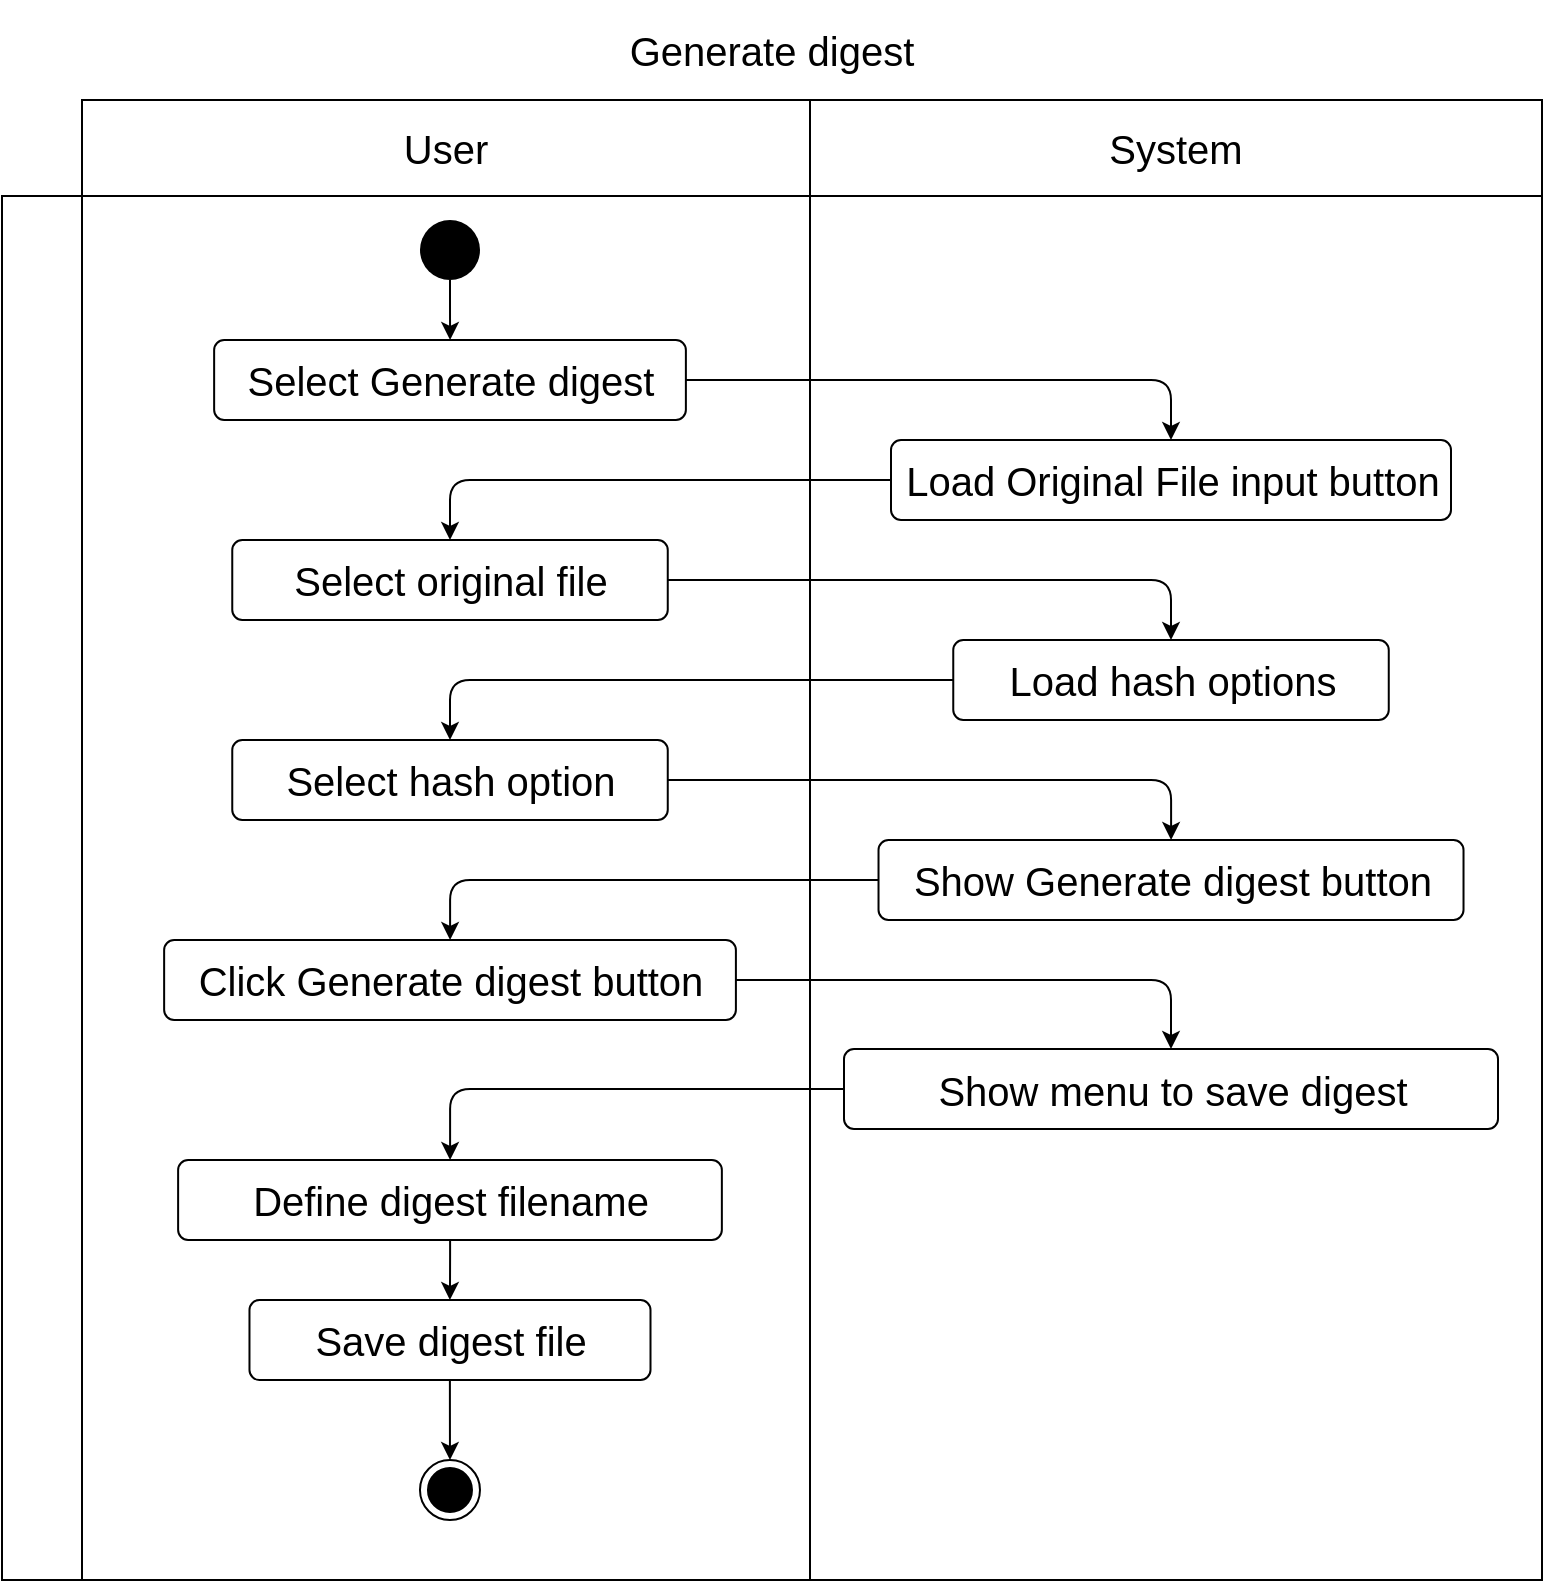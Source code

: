 <mxfile>
    <diagram id="uMMb-96oqo9kG98ndbNT" name="Page-1">
        <mxGraphModel dx="1313" dy="685" grid="1" gridSize="10" guides="1" tooltips="1" connect="1" arrows="1" fold="1" page="1" pageScale="1" pageWidth="827" pageHeight="1169" math="0" shadow="0">
            <root>
                <mxCell id="0"/>
                <mxCell id="1" parent="0"/>
                <mxCell id="2" value="Generate digest" style="shape=table;html=1;whiteSpace=wrap;startSize=50;container=1;collapsible=0;childLayout=tableLayout;fillColor=none;swimlaneFillColor=none;strokeColor=none;fontSize=20;" vertex="1" parent="1">
                    <mxGeometry x="29" y="40" width="770" height="790" as="geometry"/>
                </mxCell>
                <mxCell id="3" value="" style="shape=partialRectangle;html=1;whiteSpace=wrap;collapsible=0;dropTarget=0;pointerEvents=0;fillColor=none;top=0;left=0;bottom=0;right=0;points=[[0,0.5],[1,0.5]];portConstraint=eastwest;strokeColor=none;fontSize=20;" vertex="1" parent="2">
                    <mxGeometry y="50" width="770" height="48" as="geometry"/>
                </mxCell>
                <mxCell id="4" value="" style="shape=partialRectangle;html=1;whiteSpace=wrap;connectable=0;fillColor=none;top=1;left=1;bottom=1;right=1;overflow=hidden;strokeColor=none;fontSize=20;" vertex="1" parent="3">
                    <mxGeometry width="40" height="48" as="geometry"/>
                </mxCell>
                <mxCell id="5" value="User" style="shape=partialRectangle;html=1;whiteSpace=wrap;connectable=0;fillColor=none;top=1;left=1;bottom=1;right=1;overflow=hidden;fontSize=20;" vertex="1" parent="3">
                    <mxGeometry x="40" width="364" height="48" as="geometry"/>
                </mxCell>
                <mxCell id="6" value="System" style="shape=partialRectangle;html=1;whiteSpace=wrap;connectable=0;fillColor=none;top=1;left=1;bottom=1;right=1;overflow=hidden;fontSize=20;" vertex="1" parent="3">
                    <mxGeometry x="404" width="366" height="48" as="geometry"/>
                </mxCell>
                <mxCell id="7" value="" style="shape=partialRectangle;html=1;whiteSpace=wrap;collapsible=0;dropTarget=0;pointerEvents=0;fillColor=none;top=1;left=1;bottom=1;right=1;points=[[0,0.5],[1,0.5]];portConstraint=eastwest;fontSize=20;" vertex="1" parent="2">
                    <mxGeometry y="98" width="770" height="692" as="geometry"/>
                </mxCell>
                <mxCell id="8" value="" style="shape=partialRectangle;html=1;whiteSpace=wrap;connectable=0;fillColor=none;top=1;left=1;bottom=1;right=1;overflow=hidden;horizontal=0;fontSize=20;" vertex="1" parent="7">
                    <mxGeometry width="40" height="692" as="geometry"/>
                </mxCell>
                <mxCell id="9" value="" style="shape=partialRectangle;html=1;whiteSpace=wrap;connectable=0;fillColor=none;top=1;left=1;bottom=1;right=1;overflow=hidden;fontSize=20;" vertex="1" parent="7">
                    <mxGeometry x="40" width="364" height="692" as="geometry"/>
                </mxCell>
                <mxCell id="10" value="" style="shape=partialRectangle;html=1;whiteSpace=wrap;connectable=0;fillColor=none;top=1;left=1;bottom=1;right=1;overflow=hidden;fontSize=20;" vertex="1" parent="7">
                    <mxGeometry x="404" width="366" height="692" as="geometry"/>
                </mxCell>
                <mxCell id="11" style="edgeStyle=orthogonalEdgeStyle;html=1;fontSize=20;" edge="1" parent="1" source="12" target="14">
                    <mxGeometry relative="1" as="geometry"/>
                </mxCell>
                <mxCell id="12" value="Select Generate digest" style="html=1;align=center;verticalAlign=middle;rounded=1;absoluteArcSize=1;arcSize=10;dashed=0;fontSize=20;" vertex="1" parent="1">
                    <mxGeometry x="135.07" y="210" width="235.87" height="40" as="geometry"/>
                </mxCell>
                <mxCell id="13" style="edgeStyle=orthogonalEdgeStyle;html=1;fontSize=20;" edge="1" parent="1" source="14" target="16">
                    <mxGeometry relative="1" as="geometry"/>
                </mxCell>
                <mxCell id="14" value="Load Original File input button" style="html=1;align=center;verticalAlign=middle;rounded=1;absoluteArcSize=1;arcSize=10;dashed=0;fontSize=20;" vertex="1" parent="1">
                    <mxGeometry x="473.5" y="260" width="280" height="40" as="geometry"/>
                </mxCell>
                <mxCell id="34" style="edgeStyle=orthogonalEdgeStyle;html=1;" edge="1" parent="1" source="16" target="33">
                    <mxGeometry relative="1" as="geometry"/>
                </mxCell>
                <mxCell id="16" value="Select original file" style="html=1;align=center;verticalAlign=middle;rounded=1;absoluteArcSize=1;arcSize=10;dashed=0;fontSize=20;" vertex="1" parent="1">
                    <mxGeometry x="144.13" y="310" width="217.75" height="40" as="geometry"/>
                </mxCell>
                <mxCell id="32" style="edgeStyle=orthogonalEdgeStyle;html=1;" edge="1" parent="1" source="18" target="20">
                    <mxGeometry relative="1" as="geometry"/>
                </mxCell>
                <mxCell id="18" value="Show Generate digest button" style="html=1;align=center;verticalAlign=middle;rounded=1;absoluteArcSize=1;arcSize=10;dashed=0;fontSize=20;" vertex="1" parent="1">
                    <mxGeometry x="467.26" y="460" width="292.5" height="40" as="geometry"/>
                </mxCell>
                <mxCell id="19" style="edgeStyle=orthogonalEdgeStyle;html=1;fontSize=20;" edge="1" parent="1" source="20" target="22">
                    <mxGeometry relative="1" as="geometry"/>
                </mxCell>
                <mxCell id="20" value="Click Generate digest button" style="html=1;align=center;verticalAlign=middle;rounded=1;absoluteArcSize=1;arcSize=10;dashed=0;fontSize=20;" vertex="1" parent="1">
                    <mxGeometry x="110.07" y="510" width="285.88" height="40" as="geometry"/>
                </mxCell>
                <mxCell id="21" style="edgeStyle=orthogonalEdgeStyle;html=1;fontSize=20;" edge="1" parent="1" source="22" target="24">
                    <mxGeometry relative="1" as="geometry"/>
                </mxCell>
                <mxCell id="22" value="Show menu to save digest" style="html=1;align=center;verticalAlign=middle;rounded=1;absoluteArcSize=1;arcSize=10;dashed=0;fontSize=20;" vertex="1" parent="1">
                    <mxGeometry x="450" y="564.5" width="327" height="40" as="geometry"/>
                </mxCell>
                <mxCell id="23" style="edgeStyle=orthogonalEdgeStyle;html=1;fontSize=20;" edge="1" parent="1" source="24" target="26">
                    <mxGeometry relative="1" as="geometry"/>
                </mxCell>
                <mxCell id="24" value="Define digest filename" style="html=1;align=center;verticalAlign=middle;rounded=1;absoluteArcSize=1;arcSize=10;dashed=0;fontSize=20;" vertex="1" parent="1">
                    <mxGeometry x="117.06" y="620" width="271.87" height="40" as="geometry"/>
                </mxCell>
                <mxCell id="25" style="edgeStyle=orthogonalEdgeStyle;html=1;fontSize=20;" edge="1" parent="1" source="26" target="29">
                    <mxGeometry relative="1" as="geometry">
                        <mxPoint x="253" y="780" as="targetPoint"/>
                    </mxGeometry>
                </mxCell>
                <mxCell id="26" value="Save digest file" style="html=1;align=center;verticalAlign=middle;rounded=1;absoluteArcSize=1;arcSize=10;dashed=0;fontSize=20;" vertex="1" parent="1">
                    <mxGeometry x="152.74" y="690" width="200.51" height="40" as="geometry"/>
                </mxCell>
                <mxCell id="27" style="edgeStyle=orthogonalEdgeStyle;html=1;fontSize=20;" edge="1" parent="1" source="28" target="12">
                    <mxGeometry relative="1" as="geometry"/>
                </mxCell>
                <mxCell id="28" value="" style="ellipse;fillColor=#000000;strokeColor=none;fontSize=20;" vertex="1" parent="1">
                    <mxGeometry x="238" y="150" width="30" height="30" as="geometry"/>
                </mxCell>
                <mxCell id="29" value="" style="ellipse;html=1;shape=endState;fillColor=#000000;strokeColor=#000000;fontSize=20;" vertex="1" parent="1">
                    <mxGeometry x="237.99" y="770" width="30" height="30" as="geometry"/>
                </mxCell>
                <mxCell id="36" style="edgeStyle=orthogonalEdgeStyle;html=1;" edge="1" parent="1" source="33" target="35">
                    <mxGeometry relative="1" as="geometry"/>
                </mxCell>
                <mxCell id="33" value="Load hash options" style="html=1;align=center;verticalAlign=middle;rounded=1;absoluteArcSize=1;arcSize=10;dashed=0;fontSize=20;" vertex="1" parent="1">
                    <mxGeometry x="504.63" y="360" width="217.75" height="40" as="geometry"/>
                </mxCell>
                <mxCell id="38" style="edgeStyle=orthogonalEdgeStyle;html=1;" edge="1" parent="1" source="35" target="18">
                    <mxGeometry relative="1" as="geometry"/>
                </mxCell>
                <mxCell id="35" value="Select hash option" style="html=1;align=center;verticalAlign=middle;rounded=1;absoluteArcSize=1;arcSize=10;dashed=0;fontSize=20;" vertex="1" parent="1">
                    <mxGeometry x="144.13" y="410" width="217.75" height="40" as="geometry"/>
                </mxCell>
            </root>
        </mxGraphModel>
    </diagram>
</mxfile>